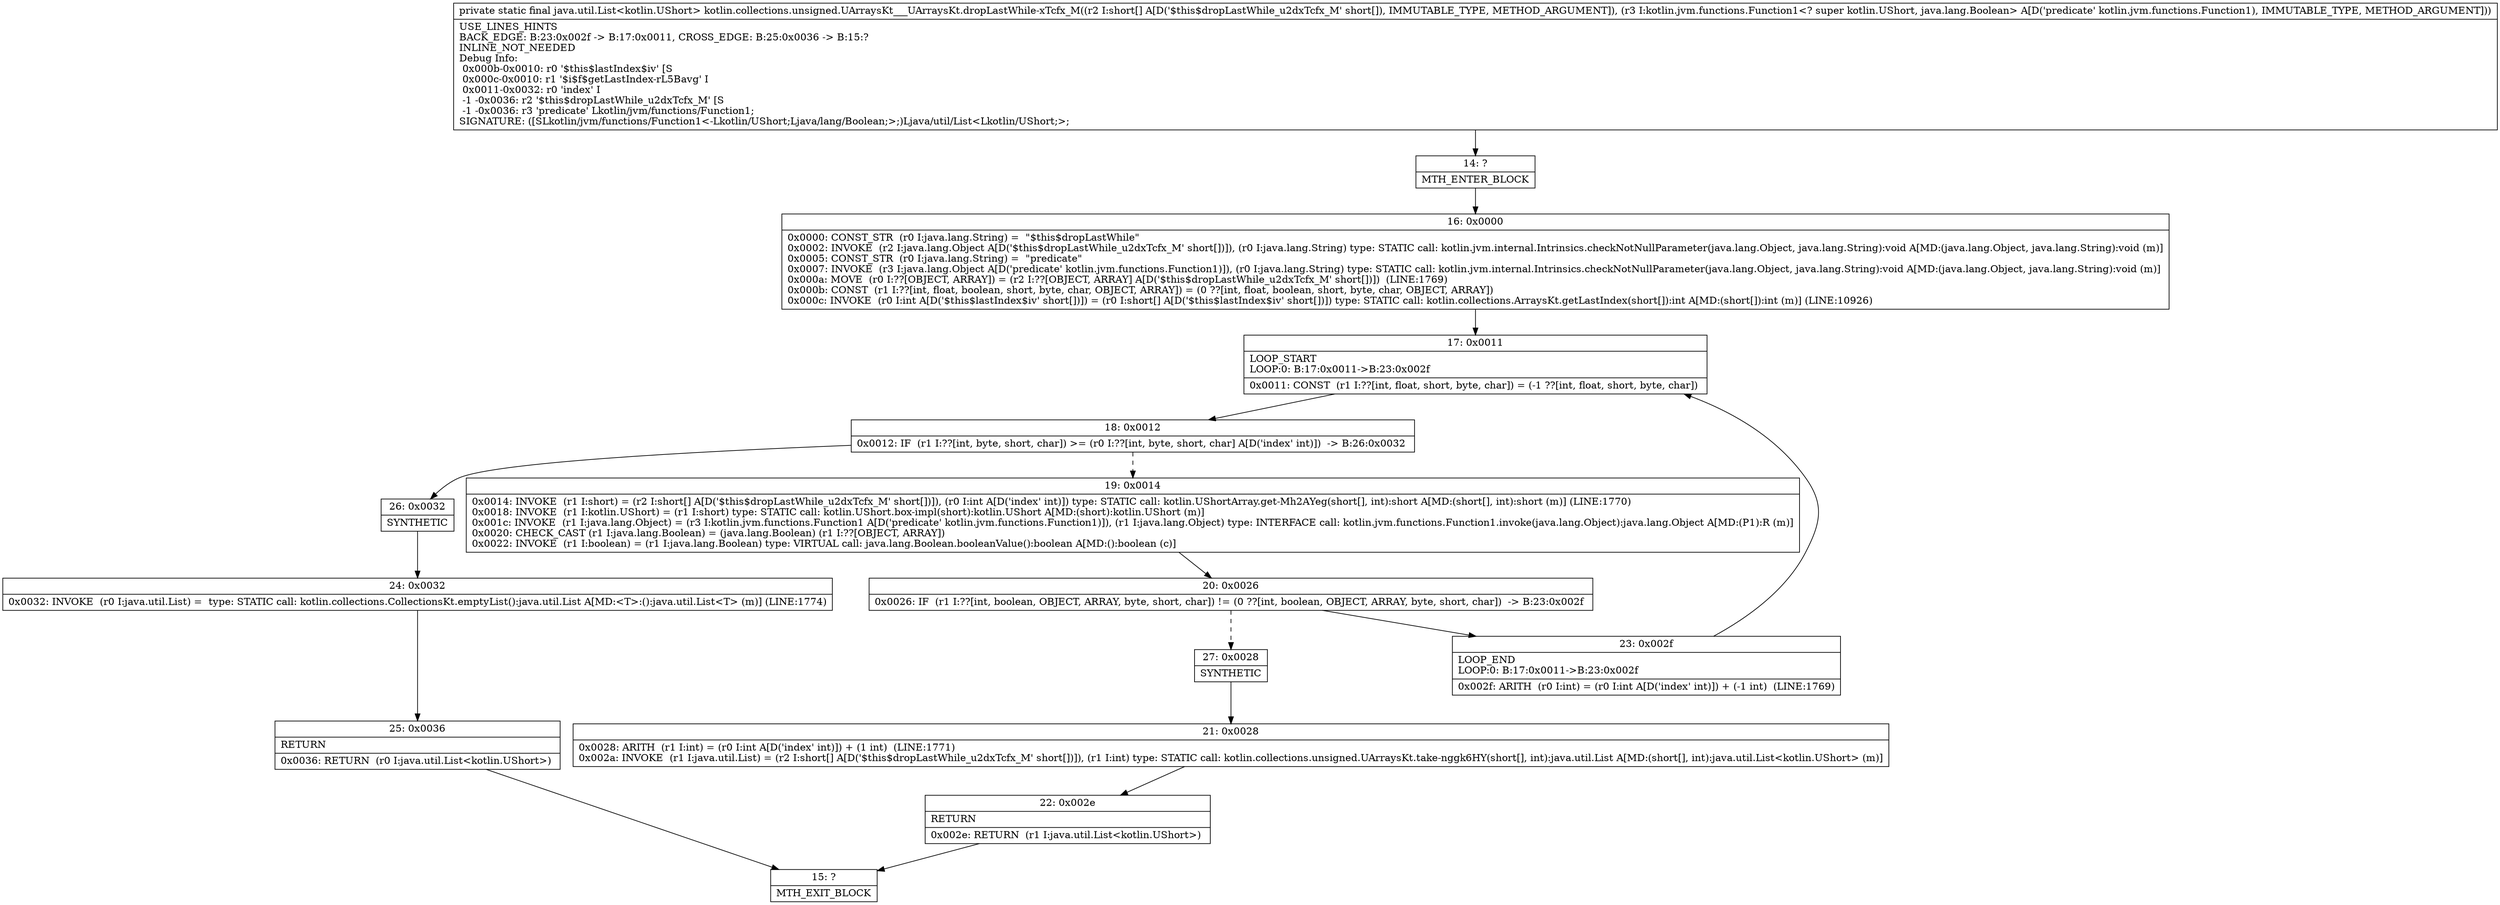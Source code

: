 digraph "CFG forkotlin.collections.unsigned.UArraysKt___UArraysKt.dropLastWhile\-xTcfx_M([SLkotlin\/jvm\/functions\/Function1;)Ljava\/util\/List;" {
Node_14 [shape=record,label="{14\:\ ?|MTH_ENTER_BLOCK\l}"];
Node_16 [shape=record,label="{16\:\ 0x0000|0x0000: CONST_STR  (r0 I:java.lang.String) =  \"$this$dropLastWhile\" \l0x0002: INVOKE  (r2 I:java.lang.Object A[D('$this$dropLastWhile_u2dxTcfx_M' short[])]), (r0 I:java.lang.String) type: STATIC call: kotlin.jvm.internal.Intrinsics.checkNotNullParameter(java.lang.Object, java.lang.String):void A[MD:(java.lang.Object, java.lang.String):void (m)]\l0x0005: CONST_STR  (r0 I:java.lang.String) =  \"predicate\" \l0x0007: INVOKE  (r3 I:java.lang.Object A[D('predicate' kotlin.jvm.functions.Function1)]), (r0 I:java.lang.String) type: STATIC call: kotlin.jvm.internal.Intrinsics.checkNotNullParameter(java.lang.Object, java.lang.String):void A[MD:(java.lang.Object, java.lang.String):void (m)]\l0x000a: MOVE  (r0 I:??[OBJECT, ARRAY]) = (r2 I:??[OBJECT, ARRAY] A[D('$this$dropLastWhile_u2dxTcfx_M' short[])])  (LINE:1769)\l0x000b: CONST  (r1 I:??[int, float, boolean, short, byte, char, OBJECT, ARRAY]) = (0 ??[int, float, boolean, short, byte, char, OBJECT, ARRAY]) \l0x000c: INVOKE  (r0 I:int A[D('$this$lastIndex$iv' short[])]) = (r0 I:short[] A[D('$this$lastIndex$iv' short[])]) type: STATIC call: kotlin.collections.ArraysKt.getLastIndex(short[]):int A[MD:(short[]):int (m)] (LINE:10926)\l}"];
Node_17 [shape=record,label="{17\:\ 0x0011|LOOP_START\lLOOP:0: B:17:0x0011\-\>B:23:0x002f\l|0x0011: CONST  (r1 I:??[int, float, short, byte, char]) = (\-1 ??[int, float, short, byte, char]) \l}"];
Node_18 [shape=record,label="{18\:\ 0x0012|0x0012: IF  (r1 I:??[int, byte, short, char]) \>= (r0 I:??[int, byte, short, char] A[D('index' int)])  \-\> B:26:0x0032 \l}"];
Node_19 [shape=record,label="{19\:\ 0x0014|0x0014: INVOKE  (r1 I:short) = (r2 I:short[] A[D('$this$dropLastWhile_u2dxTcfx_M' short[])]), (r0 I:int A[D('index' int)]) type: STATIC call: kotlin.UShortArray.get\-Mh2AYeg(short[], int):short A[MD:(short[], int):short (m)] (LINE:1770)\l0x0018: INVOKE  (r1 I:kotlin.UShort) = (r1 I:short) type: STATIC call: kotlin.UShort.box\-impl(short):kotlin.UShort A[MD:(short):kotlin.UShort (m)]\l0x001c: INVOKE  (r1 I:java.lang.Object) = (r3 I:kotlin.jvm.functions.Function1 A[D('predicate' kotlin.jvm.functions.Function1)]), (r1 I:java.lang.Object) type: INTERFACE call: kotlin.jvm.functions.Function1.invoke(java.lang.Object):java.lang.Object A[MD:(P1):R (m)]\l0x0020: CHECK_CAST (r1 I:java.lang.Boolean) = (java.lang.Boolean) (r1 I:??[OBJECT, ARRAY]) \l0x0022: INVOKE  (r1 I:boolean) = (r1 I:java.lang.Boolean) type: VIRTUAL call: java.lang.Boolean.booleanValue():boolean A[MD:():boolean (c)]\l}"];
Node_20 [shape=record,label="{20\:\ 0x0026|0x0026: IF  (r1 I:??[int, boolean, OBJECT, ARRAY, byte, short, char]) != (0 ??[int, boolean, OBJECT, ARRAY, byte, short, char])  \-\> B:23:0x002f \l}"];
Node_23 [shape=record,label="{23\:\ 0x002f|LOOP_END\lLOOP:0: B:17:0x0011\-\>B:23:0x002f\l|0x002f: ARITH  (r0 I:int) = (r0 I:int A[D('index' int)]) + (\-1 int)  (LINE:1769)\l}"];
Node_27 [shape=record,label="{27\:\ 0x0028|SYNTHETIC\l}"];
Node_21 [shape=record,label="{21\:\ 0x0028|0x0028: ARITH  (r1 I:int) = (r0 I:int A[D('index' int)]) + (1 int)  (LINE:1771)\l0x002a: INVOKE  (r1 I:java.util.List) = (r2 I:short[] A[D('$this$dropLastWhile_u2dxTcfx_M' short[])]), (r1 I:int) type: STATIC call: kotlin.collections.unsigned.UArraysKt.take\-nggk6HY(short[], int):java.util.List A[MD:(short[], int):java.util.List\<kotlin.UShort\> (m)]\l}"];
Node_22 [shape=record,label="{22\:\ 0x002e|RETURN\l|0x002e: RETURN  (r1 I:java.util.List\<kotlin.UShort\>) \l}"];
Node_15 [shape=record,label="{15\:\ ?|MTH_EXIT_BLOCK\l}"];
Node_26 [shape=record,label="{26\:\ 0x0032|SYNTHETIC\l}"];
Node_24 [shape=record,label="{24\:\ 0x0032|0x0032: INVOKE  (r0 I:java.util.List) =  type: STATIC call: kotlin.collections.CollectionsKt.emptyList():java.util.List A[MD:\<T\>:():java.util.List\<T\> (m)] (LINE:1774)\l}"];
Node_25 [shape=record,label="{25\:\ 0x0036|RETURN\l|0x0036: RETURN  (r0 I:java.util.List\<kotlin.UShort\>) \l}"];
MethodNode[shape=record,label="{private static final java.util.List\<kotlin.UShort\> kotlin.collections.unsigned.UArraysKt___UArraysKt.dropLastWhile\-xTcfx_M((r2 I:short[] A[D('$this$dropLastWhile_u2dxTcfx_M' short[]), IMMUTABLE_TYPE, METHOD_ARGUMENT]), (r3 I:kotlin.jvm.functions.Function1\<? super kotlin.UShort, java.lang.Boolean\> A[D('predicate' kotlin.jvm.functions.Function1), IMMUTABLE_TYPE, METHOD_ARGUMENT]))  | USE_LINES_HINTS\lBACK_EDGE: B:23:0x002f \-\> B:17:0x0011, CROSS_EDGE: B:25:0x0036 \-\> B:15:?\lINLINE_NOT_NEEDED\lDebug Info:\l  0x000b\-0x0010: r0 '$this$lastIndex$iv' [S\l  0x000c\-0x0010: r1 '$i$f$getLastIndex\-rL5Bavg' I\l  0x0011\-0x0032: r0 'index' I\l  \-1 \-0x0036: r2 '$this$dropLastWhile_u2dxTcfx_M' [S\l  \-1 \-0x0036: r3 'predicate' Lkotlin\/jvm\/functions\/Function1;\lSIGNATURE: ([SLkotlin\/jvm\/functions\/Function1\<\-Lkotlin\/UShort;Ljava\/lang\/Boolean;\>;)Ljava\/util\/List\<Lkotlin\/UShort;\>;\l}"];
MethodNode -> Node_14;Node_14 -> Node_16;
Node_16 -> Node_17;
Node_17 -> Node_18;
Node_18 -> Node_19[style=dashed];
Node_18 -> Node_26;
Node_19 -> Node_20;
Node_20 -> Node_23;
Node_20 -> Node_27[style=dashed];
Node_23 -> Node_17;
Node_27 -> Node_21;
Node_21 -> Node_22;
Node_22 -> Node_15;
Node_26 -> Node_24;
Node_24 -> Node_25;
Node_25 -> Node_15;
}

